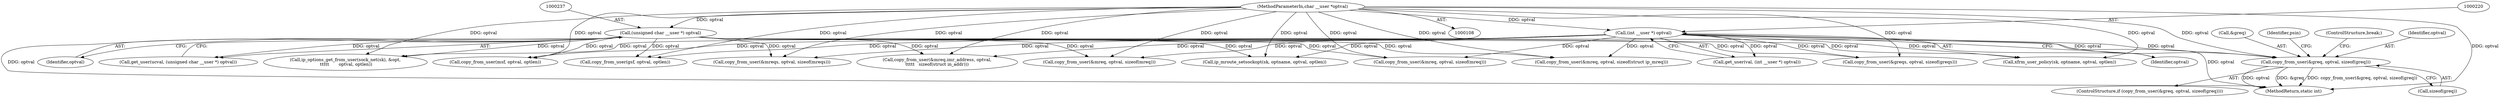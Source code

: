 digraph "0_linux_f6d8bd051c391c1c0458a30b2a7abcd939329259_26@API" {
"1001131" [label="(Call,copy_from_user(&greq, optval, sizeof(greq)))"];
"1000219" [label="(Call,(int __user *) optval)"];
"1000112" [label="(MethodParameterIn,char __user *optval)"];
"1000236" [label="(Call,(unsigned char __user *) optval)"];
"1000699" [label="(Call,copy_from_user(&mreq, optval, sizeof(mreq)))"];
"1001011" [label="(Call,copy_from_user(&mreqs, optval, sizeof(mreqs)))"];
"1000865" [label="(Call,copy_from_user(&mreq, optval, sizeof(mreq)))"];
"1001208" [label="(Call,copy_from_user(&greqs, optval, sizeof(greqs)))"];
"1000221" [label="(Identifier,optval)"];
"1000217" [label="(Call,get_user(val, (int __user *) optval))"];
"1001131" [label="(Call,copy_from_user(&greq, optval, sizeof(greq)))"];
"1000219" [label="(Call,(int __user *) optval)"];
"1001130" [label="(ControlStructure,if (copy_from_user(&greq, optval, sizeof(greq))))"];
"1001135" [label="(Call,sizeof(greq))"];
"1001139" [label="(Identifier,psin)"];
"1001137" [label="(ControlStructure,break;)"];
"1000944" [label="(Call,copy_from_user(msf, optval, optlen))"];
"1000234" [label="(Call,get_user(ucval, (unsigned char __user *) optval))"];
"1001134" [label="(Identifier,optval)"];
"1000112" [label="(MethodParameterIn,char __user *optval)"];
"1001436" [label="(Call,copy_from_user(gsf, optval, optlen))"];
"1000238" [label="(Identifier,optval)"];
"1000251" [label="(Call,ip_mroute_setsockopt(sk, optname, optval, optlen))"];
"1000720" [label="(Call,copy_from_user(&mreq.imr_address, optval,\n\t\t\t\t\t   sizeof(struct in_addr)))"];
"1000236" [label="(Call,(unsigned char __user *) optval)"];
"1001132" [label="(Call,&greq)"];
"1001665" [label="(Call,xfrm_user_policy(sk, optname, optval, optlen))"];
"1000881" [label="(Call,copy_from_user(&mreq, optval, sizeof(struct ip_mreq)))"];
"1001732" [label="(MethodReturn,static int)"];
"1000278" [label="(Call,ip_options_get_from_user(sock_net(sk), &opt,\n \t\t\t\t\t       optval, optlen))"];
"1001131" -> "1001130"  [label="AST: "];
"1001131" -> "1001135"  [label="CFG: "];
"1001132" -> "1001131"  [label="AST: "];
"1001134" -> "1001131"  [label="AST: "];
"1001135" -> "1001131"  [label="AST: "];
"1001137" -> "1001131"  [label="CFG: "];
"1001139" -> "1001131"  [label="CFG: "];
"1001131" -> "1001732"  [label="DDG: optval"];
"1001131" -> "1001732"  [label="DDG: &greq"];
"1001131" -> "1001732"  [label="DDG: copy_from_user(&greq, optval, sizeof(greq))"];
"1000219" -> "1001131"  [label="DDG: optval"];
"1000236" -> "1001131"  [label="DDG: optval"];
"1000112" -> "1001131"  [label="DDG: optval"];
"1000219" -> "1000217"  [label="AST: "];
"1000219" -> "1000221"  [label="CFG: "];
"1000220" -> "1000219"  [label="AST: "];
"1000221" -> "1000219"  [label="AST: "];
"1000217" -> "1000219"  [label="CFG: "];
"1000219" -> "1001732"  [label="DDG: optval"];
"1000219" -> "1000217"  [label="DDG: optval"];
"1000112" -> "1000219"  [label="DDG: optval"];
"1000219" -> "1000251"  [label="DDG: optval"];
"1000219" -> "1000278"  [label="DDG: optval"];
"1000219" -> "1000699"  [label="DDG: optval"];
"1000219" -> "1000720"  [label="DDG: optval"];
"1000219" -> "1000865"  [label="DDG: optval"];
"1000219" -> "1000881"  [label="DDG: optval"];
"1000219" -> "1000944"  [label="DDG: optval"];
"1000219" -> "1001011"  [label="DDG: optval"];
"1000219" -> "1001208"  [label="DDG: optval"];
"1000219" -> "1001436"  [label="DDG: optval"];
"1000219" -> "1001665"  [label="DDG: optval"];
"1000112" -> "1000108"  [label="AST: "];
"1000112" -> "1001732"  [label="DDG: optval"];
"1000112" -> "1000236"  [label="DDG: optval"];
"1000112" -> "1000251"  [label="DDG: optval"];
"1000112" -> "1000278"  [label="DDG: optval"];
"1000112" -> "1000699"  [label="DDG: optval"];
"1000112" -> "1000720"  [label="DDG: optval"];
"1000112" -> "1000865"  [label="DDG: optval"];
"1000112" -> "1000881"  [label="DDG: optval"];
"1000112" -> "1000944"  [label="DDG: optval"];
"1000112" -> "1001011"  [label="DDG: optval"];
"1000112" -> "1001208"  [label="DDG: optval"];
"1000112" -> "1001436"  [label="DDG: optval"];
"1000112" -> "1001665"  [label="DDG: optval"];
"1000236" -> "1000234"  [label="AST: "];
"1000236" -> "1000238"  [label="CFG: "];
"1000237" -> "1000236"  [label="AST: "];
"1000238" -> "1000236"  [label="AST: "];
"1000234" -> "1000236"  [label="CFG: "];
"1000236" -> "1001732"  [label="DDG: optval"];
"1000236" -> "1000234"  [label="DDG: optval"];
"1000236" -> "1000251"  [label="DDG: optval"];
"1000236" -> "1000278"  [label="DDG: optval"];
"1000236" -> "1000699"  [label="DDG: optval"];
"1000236" -> "1000720"  [label="DDG: optval"];
"1000236" -> "1000865"  [label="DDG: optval"];
"1000236" -> "1000881"  [label="DDG: optval"];
"1000236" -> "1000944"  [label="DDG: optval"];
"1000236" -> "1001011"  [label="DDG: optval"];
"1000236" -> "1001208"  [label="DDG: optval"];
"1000236" -> "1001436"  [label="DDG: optval"];
"1000236" -> "1001665"  [label="DDG: optval"];
}
